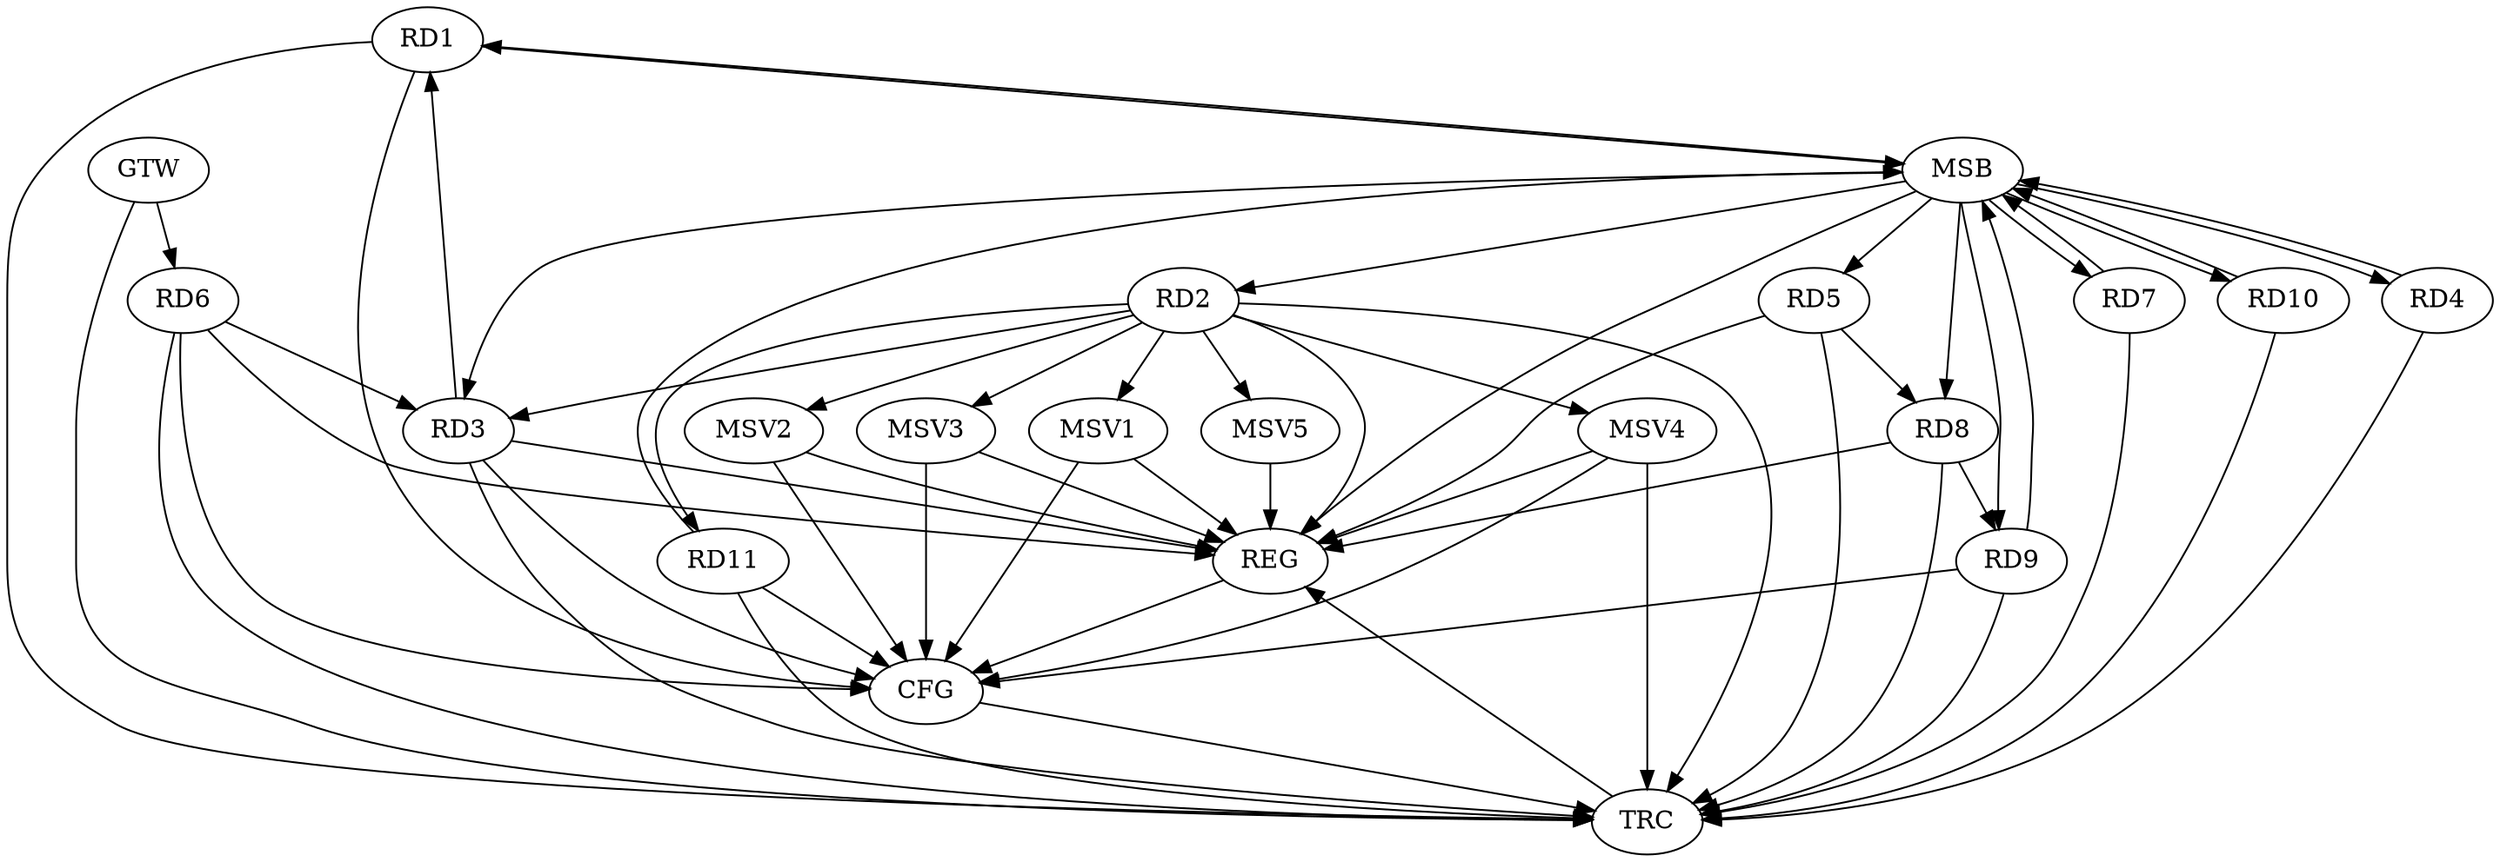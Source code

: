 strict digraph G {
  RD1 [ label="RD1" ];
  RD2 [ label="RD2" ];
  RD3 [ label="RD3" ];
  RD4 [ label="RD4" ];
  RD5 [ label="RD5" ];
  RD6 [ label="RD6" ];
  RD7 [ label="RD7" ];
  RD8 [ label="RD8" ];
  RD9 [ label="RD9" ];
  RD10 [ label="RD10" ];
  RD11 [ label="RD11" ];
  GTW [ label="GTW" ];
  REG [ label="REG" ];
  MSB [ label="MSB" ];
  CFG [ label="CFG" ];
  TRC [ label="TRC" ];
  MSV1 [ label="MSV1" ];
  MSV2 [ label="MSV2" ];
  MSV3 [ label="MSV3" ];
  MSV4 [ label="MSV4" ];
  MSV5 [ label="MSV5" ];
  RD3 -> RD1;
  RD2 -> RD3;
  RD2 -> RD11;
  RD6 -> RD3;
  RD5 -> RD8;
  RD8 -> RD9;
  GTW -> RD6;
  RD2 -> REG;
  RD3 -> REG;
  RD5 -> REG;
  RD6 -> REG;
  RD8 -> REG;
  RD1 -> MSB;
  MSB -> RD7;
  MSB -> RD9;
  MSB -> RD10;
  MSB -> REG;
  RD4 -> MSB;
  MSB -> RD1;
  MSB -> RD3;
  MSB -> RD8;
  RD7 -> MSB;
  RD9 -> MSB;
  MSB -> RD2;
  MSB -> RD4;
  MSB -> RD5;
  RD10 -> MSB;
  RD11 -> MSB;
  RD3 -> CFG;
  RD9 -> CFG;
  RD1 -> CFG;
  RD11 -> CFG;
  RD6 -> CFG;
  REG -> CFG;
  RD1 -> TRC;
  RD2 -> TRC;
  RD3 -> TRC;
  RD4 -> TRC;
  RD5 -> TRC;
  RD6 -> TRC;
  RD7 -> TRC;
  RD8 -> TRC;
  RD9 -> TRC;
  RD10 -> TRC;
  RD11 -> TRC;
  GTW -> TRC;
  CFG -> TRC;
  TRC -> REG;
  RD2 -> MSV1;
  MSV1 -> REG;
  MSV1 -> CFG;
  RD2 -> MSV2;
  MSV2 -> REG;
  MSV2 -> CFG;
  RD2 -> MSV3;
  MSV3 -> REG;
  MSV3 -> CFG;
  RD2 -> MSV4;
  RD2 -> MSV5;
  MSV4 -> REG;
  MSV4 -> TRC;
  MSV4 -> CFG;
  MSV5 -> REG;
}
